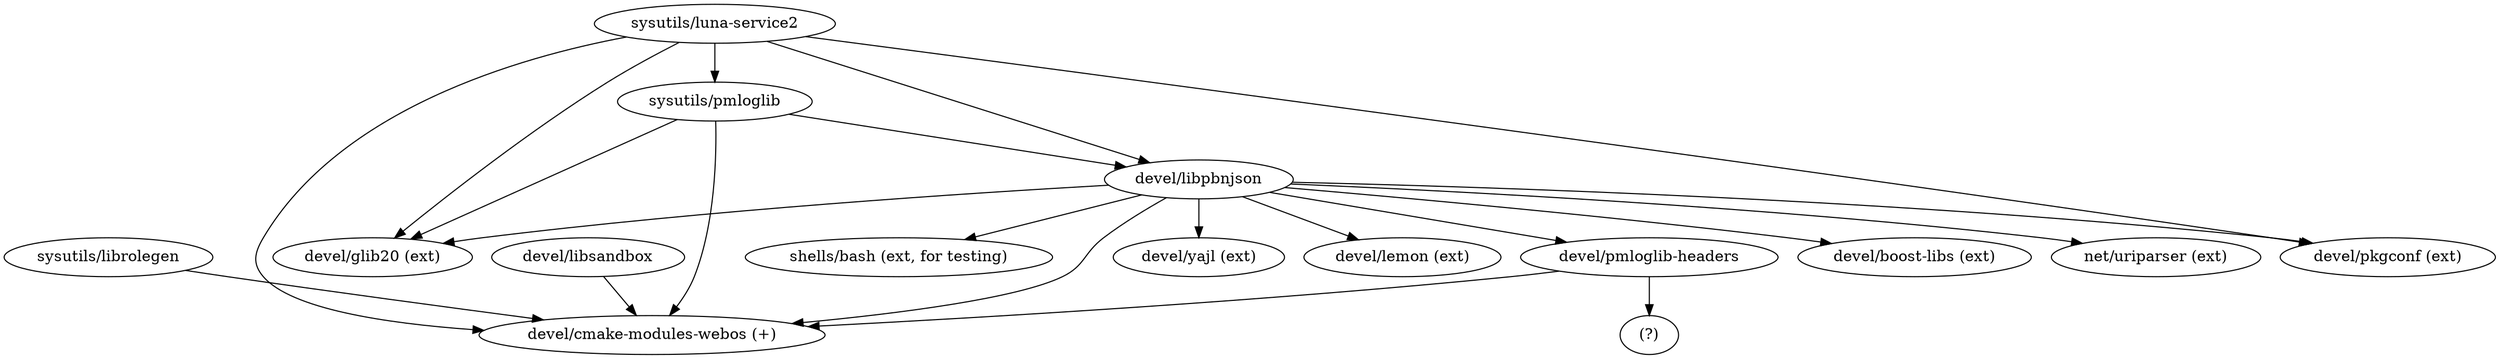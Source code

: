 digraph {
	"sysutils/librolegen" -> "devel/cmake-modules-webos (+)";
	"devel/libsandbox" -> "devel/cmake-modules-webos (+)";
	"devel/pmloglib-headers" -> "devel/cmake-modules-webos (+)";
	"devel/pmloglib-headers" -> "(?)";
	"devel/libpbnjson" -> "devel/cmake-modules-webos (+)";
	"devel/libpbnjson" -> "devel/pmloglib-headers";
	"devel/libpbnjson" -> "shells/bash (ext, for testing)";
	"devel/libpbnjson" -> "devel/yajl (ext)";
	"devel/libpbnjson" -> "devel/lemon (ext)";
	"devel/libpbnjson" -> "devel/boost-libs (ext)";
	"devel/libpbnjson" -> "net/uriparser (ext)";
	"devel/libpbnjson" -> "devel/glib20 (ext)";
	"devel/libpbnjson" -> "devel/pkgconf (ext)";
	"sysutils/pmloglib" -> "devel/libpbnjson";
	"sysutils/pmloglib" -> "devel/cmake-modules-webos (+)";
	"sysutils/pmloglib" -> "devel/glib20 (ext)";
	"sysutils/luna-service2" -> "sysutils/pmloglib";
	"sysutils/luna-service2" -> "devel/cmake-modules-webos (+)";
	"sysutils/luna-service2" -> "devel/libpbnjson";
	"sysutils/luna-service2" -> "devel/glib20 (ext)";
	"sysutils/luna-service2" -> "devel/pkgconf (ext)";
}
